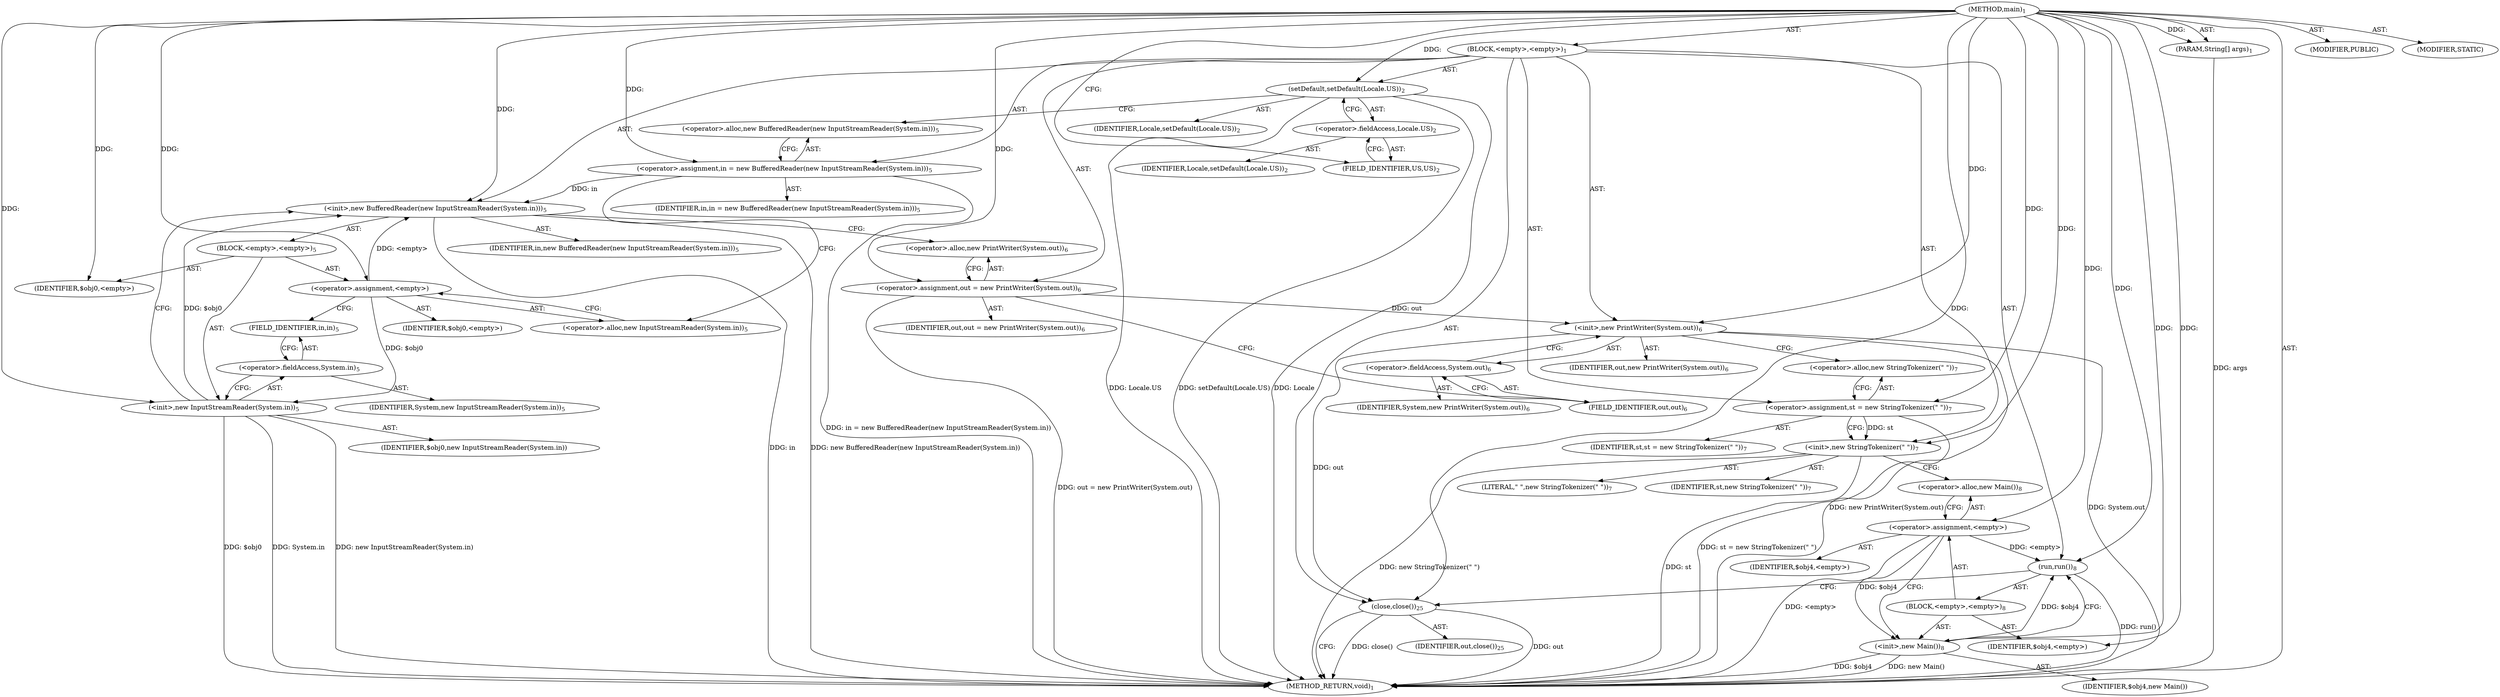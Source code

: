 digraph "main" {  
"17" [label = <(METHOD,main)<SUB>1</SUB>> ]
"18" [label = <(PARAM,String[] args)<SUB>1</SUB>> ]
"19" [label = <(BLOCK,&lt;empty&gt;,&lt;empty&gt;)<SUB>1</SUB>> ]
"20" [label = <(setDefault,setDefault(Locale.US))<SUB>2</SUB>> ]
"21" [label = <(IDENTIFIER,Locale,setDefault(Locale.US))<SUB>2</SUB>> ]
"22" [label = <(&lt;operator&gt;.fieldAccess,Locale.US)<SUB>2</SUB>> ]
"23" [label = <(IDENTIFIER,Locale,setDefault(Locale.US))<SUB>2</SUB>> ]
"24" [label = <(FIELD_IDENTIFIER,US,US)<SUB>2</SUB>> ]
"25" [label = <(&lt;operator&gt;.assignment,in = new BufferedReader(new InputStreamReader(System.in)))<SUB>5</SUB>> ]
"26" [label = <(IDENTIFIER,in,in = new BufferedReader(new InputStreamReader(System.in)))<SUB>5</SUB>> ]
"27" [label = <(&lt;operator&gt;.alloc,new BufferedReader(new InputStreamReader(System.in)))<SUB>5</SUB>> ]
"28" [label = <(&lt;init&gt;,new BufferedReader(new InputStreamReader(System.in)))<SUB>5</SUB>> ]
"29" [label = <(IDENTIFIER,in,new BufferedReader(new InputStreamReader(System.in)))<SUB>5</SUB>> ]
"30" [label = <(BLOCK,&lt;empty&gt;,&lt;empty&gt;)<SUB>5</SUB>> ]
"31" [label = <(&lt;operator&gt;.assignment,&lt;empty&gt;)> ]
"32" [label = <(IDENTIFIER,$obj0,&lt;empty&gt;)> ]
"33" [label = <(&lt;operator&gt;.alloc,new InputStreamReader(System.in))<SUB>5</SUB>> ]
"34" [label = <(&lt;init&gt;,new InputStreamReader(System.in))<SUB>5</SUB>> ]
"35" [label = <(IDENTIFIER,$obj0,new InputStreamReader(System.in))> ]
"36" [label = <(&lt;operator&gt;.fieldAccess,System.in)<SUB>5</SUB>> ]
"37" [label = <(IDENTIFIER,System,new InputStreamReader(System.in))<SUB>5</SUB>> ]
"38" [label = <(FIELD_IDENTIFIER,in,in)<SUB>5</SUB>> ]
"39" [label = <(IDENTIFIER,$obj0,&lt;empty&gt;)> ]
"40" [label = <(&lt;operator&gt;.assignment,out = new PrintWriter(System.out))<SUB>6</SUB>> ]
"41" [label = <(IDENTIFIER,out,out = new PrintWriter(System.out))<SUB>6</SUB>> ]
"42" [label = <(&lt;operator&gt;.alloc,new PrintWriter(System.out))<SUB>6</SUB>> ]
"43" [label = <(&lt;init&gt;,new PrintWriter(System.out))<SUB>6</SUB>> ]
"44" [label = <(IDENTIFIER,out,new PrintWriter(System.out))<SUB>6</SUB>> ]
"45" [label = <(&lt;operator&gt;.fieldAccess,System.out)<SUB>6</SUB>> ]
"46" [label = <(IDENTIFIER,System,new PrintWriter(System.out))<SUB>6</SUB>> ]
"47" [label = <(FIELD_IDENTIFIER,out,out)<SUB>6</SUB>> ]
"48" [label = <(&lt;operator&gt;.assignment,st = new StringTokenizer(&quot; &quot;))<SUB>7</SUB>> ]
"49" [label = <(IDENTIFIER,st,st = new StringTokenizer(&quot; &quot;))<SUB>7</SUB>> ]
"50" [label = <(&lt;operator&gt;.alloc,new StringTokenizer(&quot; &quot;))<SUB>7</SUB>> ]
"51" [label = <(&lt;init&gt;,new StringTokenizer(&quot; &quot;))<SUB>7</SUB>> ]
"52" [label = <(IDENTIFIER,st,new StringTokenizer(&quot; &quot;))<SUB>7</SUB>> ]
"53" [label = <(LITERAL,&quot; &quot;,new StringTokenizer(&quot; &quot;))<SUB>7</SUB>> ]
"54" [label = <(run,run())<SUB>8</SUB>> ]
"55" [label = <(BLOCK,&lt;empty&gt;,&lt;empty&gt;)<SUB>8</SUB>> ]
"56" [label = <(&lt;operator&gt;.assignment,&lt;empty&gt;)> ]
"57" [label = <(IDENTIFIER,$obj4,&lt;empty&gt;)> ]
"58" [label = <(&lt;operator&gt;.alloc,new Main())<SUB>8</SUB>> ]
"59" [label = <(&lt;init&gt;,new Main())<SUB>8</SUB>> ]
"60" [label = <(IDENTIFIER,$obj4,new Main())> ]
"61" [label = <(IDENTIFIER,$obj4,&lt;empty&gt;)> ]
"62" [label = <(close,close())<SUB>25</SUB>> ]
"63" [label = <(IDENTIFIER,out,close())<SUB>25</SUB>> ]
"64" [label = <(MODIFIER,PUBLIC)> ]
"65" [label = <(MODIFIER,STATIC)> ]
"66" [label = <(METHOD_RETURN,void)<SUB>1</SUB>> ]
  "17" -> "18"  [ label = "AST: "] 
  "17" -> "19"  [ label = "AST: "] 
  "17" -> "64"  [ label = "AST: "] 
  "17" -> "65"  [ label = "AST: "] 
  "17" -> "66"  [ label = "AST: "] 
  "19" -> "20"  [ label = "AST: "] 
  "19" -> "25"  [ label = "AST: "] 
  "19" -> "28"  [ label = "AST: "] 
  "19" -> "40"  [ label = "AST: "] 
  "19" -> "43"  [ label = "AST: "] 
  "19" -> "48"  [ label = "AST: "] 
  "19" -> "51"  [ label = "AST: "] 
  "19" -> "54"  [ label = "AST: "] 
  "19" -> "62"  [ label = "AST: "] 
  "20" -> "21"  [ label = "AST: "] 
  "20" -> "22"  [ label = "AST: "] 
  "22" -> "23"  [ label = "AST: "] 
  "22" -> "24"  [ label = "AST: "] 
  "25" -> "26"  [ label = "AST: "] 
  "25" -> "27"  [ label = "AST: "] 
  "28" -> "29"  [ label = "AST: "] 
  "28" -> "30"  [ label = "AST: "] 
  "30" -> "31"  [ label = "AST: "] 
  "30" -> "34"  [ label = "AST: "] 
  "30" -> "39"  [ label = "AST: "] 
  "31" -> "32"  [ label = "AST: "] 
  "31" -> "33"  [ label = "AST: "] 
  "34" -> "35"  [ label = "AST: "] 
  "34" -> "36"  [ label = "AST: "] 
  "36" -> "37"  [ label = "AST: "] 
  "36" -> "38"  [ label = "AST: "] 
  "40" -> "41"  [ label = "AST: "] 
  "40" -> "42"  [ label = "AST: "] 
  "43" -> "44"  [ label = "AST: "] 
  "43" -> "45"  [ label = "AST: "] 
  "45" -> "46"  [ label = "AST: "] 
  "45" -> "47"  [ label = "AST: "] 
  "48" -> "49"  [ label = "AST: "] 
  "48" -> "50"  [ label = "AST: "] 
  "51" -> "52"  [ label = "AST: "] 
  "51" -> "53"  [ label = "AST: "] 
  "54" -> "55"  [ label = "AST: "] 
  "55" -> "56"  [ label = "AST: "] 
  "55" -> "59"  [ label = "AST: "] 
  "55" -> "61"  [ label = "AST: "] 
  "56" -> "57"  [ label = "AST: "] 
  "56" -> "58"  [ label = "AST: "] 
  "59" -> "60"  [ label = "AST: "] 
  "62" -> "63"  [ label = "AST: "] 
  "20" -> "27"  [ label = "CFG: "] 
  "25" -> "33"  [ label = "CFG: "] 
  "28" -> "42"  [ label = "CFG: "] 
  "40" -> "47"  [ label = "CFG: "] 
  "43" -> "50"  [ label = "CFG: "] 
  "48" -> "51"  [ label = "CFG: "] 
  "51" -> "58"  [ label = "CFG: "] 
  "54" -> "62"  [ label = "CFG: "] 
  "62" -> "66"  [ label = "CFG: "] 
  "22" -> "20"  [ label = "CFG: "] 
  "27" -> "25"  [ label = "CFG: "] 
  "42" -> "40"  [ label = "CFG: "] 
  "45" -> "43"  [ label = "CFG: "] 
  "50" -> "48"  [ label = "CFG: "] 
  "24" -> "22"  [ label = "CFG: "] 
  "31" -> "38"  [ label = "CFG: "] 
  "34" -> "28"  [ label = "CFG: "] 
  "47" -> "45"  [ label = "CFG: "] 
  "56" -> "59"  [ label = "CFG: "] 
  "59" -> "54"  [ label = "CFG: "] 
  "33" -> "31"  [ label = "CFG: "] 
  "36" -> "34"  [ label = "CFG: "] 
  "58" -> "56"  [ label = "CFG: "] 
  "38" -> "36"  [ label = "CFG: "] 
  "17" -> "24"  [ label = "CFG: "] 
  "18" -> "66"  [ label = "DDG: args"] 
  "20" -> "66"  [ label = "DDG: Locale"] 
  "20" -> "66"  [ label = "DDG: Locale.US"] 
  "20" -> "66"  [ label = "DDG: setDefault(Locale.US)"] 
  "25" -> "66"  [ label = "DDG: in = new BufferedReader(new InputStreamReader(System.in))"] 
  "28" -> "66"  [ label = "DDG: in"] 
  "34" -> "66"  [ label = "DDG: $obj0"] 
  "34" -> "66"  [ label = "DDG: System.in"] 
  "34" -> "66"  [ label = "DDG: new InputStreamReader(System.in)"] 
  "28" -> "66"  [ label = "DDG: new BufferedReader(new InputStreamReader(System.in))"] 
  "40" -> "66"  [ label = "DDG: out = new PrintWriter(System.out)"] 
  "43" -> "66"  [ label = "DDG: System.out"] 
  "43" -> "66"  [ label = "DDG: new PrintWriter(System.out)"] 
  "48" -> "66"  [ label = "DDG: st = new StringTokenizer(&quot; &quot;)"] 
  "51" -> "66"  [ label = "DDG: st"] 
  "51" -> "66"  [ label = "DDG: new StringTokenizer(&quot; &quot;)"] 
  "56" -> "66"  [ label = "DDG: &lt;empty&gt;"] 
  "59" -> "66"  [ label = "DDG: $obj4"] 
  "59" -> "66"  [ label = "DDG: new Main()"] 
  "54" -> "66"  [ label = "DDG: run()"] 
  "62" -> "66"  [ label = "DDG: out"] 
  "62" -> "66"  [ label = "DDG: close()"] 
  "17" -> "18"  [ label = "DDG: "] 
  "17" -> "25"  [ label = "DDG: "] 
  "17" -> "40"  [ label = "DDG: "] 
  "17" -> "48"  [ label = "DDG: "] 
  "17" -> "20"  [ label = "DDG: "] 
  "25" -> "28"  [ label = "DDG: in"] 
  "17" -> "28"  [ label = "DDG: "] 
  "31" -> "28"  [ label = "DDG: &lt;empty&gt;"] 
  "34" -> "28"  [ label = "DDG: $obj0"] 
  "40" -> "43"  [ label = "DDG: out"] 
  "17" -> "43"  [ label = "DDG: "] 
  "48" -> "51"  [ label = "DDG: st"] 
  "17" -> "51"  [ label = "DDG: "] 
  "56" -> "54"  [ label = "DDG: &lt;empty&gt;"] 
  "59" -> "54"  [ label = "DDG: $obj4"] 
  "17" -> "54"  [ label = "DDG: "] 
  "43" -> "62"  [ label = "DDG: out"] 
  "17" -> "62"  [ label = "DDG: "] 
  "17" -> "31"  [ label = "DDG: "] 
  "17" -> "39"  [ label = "DDG: "] 
  "17" -> "56"  [ label = "DDG: "] 
  "17" -> "61"  [ label = "DDG: "] 
  "31" -> "34"  [ label = "DDG: $obj0"] 
  "17" -> "34"  [ label = "DDG: "] 
  "56" -> "59"  [ label = "DDG: $obj4"] 
  "17" -> "59"  [ label = "DDG: "] 
}
